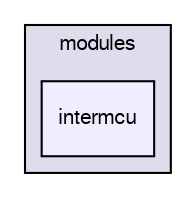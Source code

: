 digraph "sw/airborne/arch/stm32/modules/intermcu" {
  compound=true
  node [ fontsize="10", fontname="FreeSans"];
  edge [ labelfontsize="10", labelfontname="FreeSans"];
  subgraph clusterdir_a10efe5d9248a70e16e6da3221b6ebe3 {
    graph [ bgcolor="#ddddee", pencolor="black", label="modules" fontname="FreeSans", fontsize="10", URL="dir_a10efe5d9248a70e16e6da3221b6ebe3.html"]
  dir_52905ad90abfd3b978f7e7c9e3238a47 [shape=box, label="intermcu", style="filled", fillcolor="#eeeeff", pencolor="black", URL="dir_52905ad90abfd3b978f7e7c9e3238a47.html"];
  }
}
